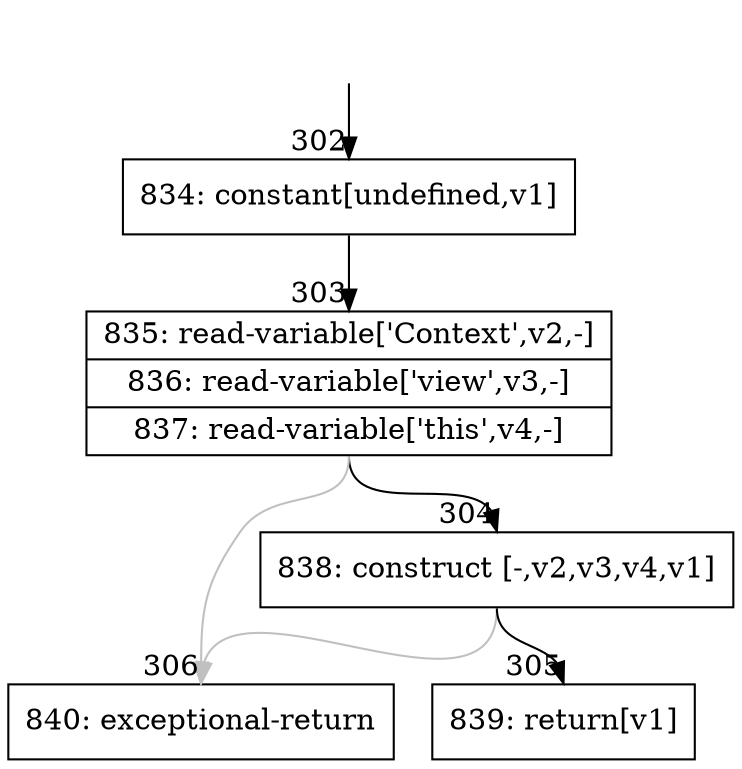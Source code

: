 digraph {
rankdir="TD"
BB_entry20[shape=none,label=""];
BB_entry20 -> BB302 [tailport=s, headport=n, headlabel="    302"]
BB302 [shape=record label="{834: constant[undefined,v1]}" ] 
BB302 -> BB303 [tailport=s, headport=n, headlabel="      303"]
BB303 [shape=record label="{835: read-variable['Context',v2,-]|836: read-variable['view',v3,-]|837: read-variable['this',v4,-]}" ] 
BB303 -> BB304 [tailport=s, headport=n, headlabel="      304"]
BB303 -> BB306 [tailport=s, headport=n, color=gray, headlabel="      306"]
BB304 [shape=record label="{838: construct [-,v2,v3,v4,v1]}" ] 
BB304 -> BB305 [tailport=s, headport=n, headlabel="      305"]
BB304 -> BB306 [tailport=s, headport=n, color=gray]
BB305 [shape=record label="{839: return[v1]}" ] 
BB306 [shape=record label="{840: exceptional-return}" ] 
//#$~ 347
}
